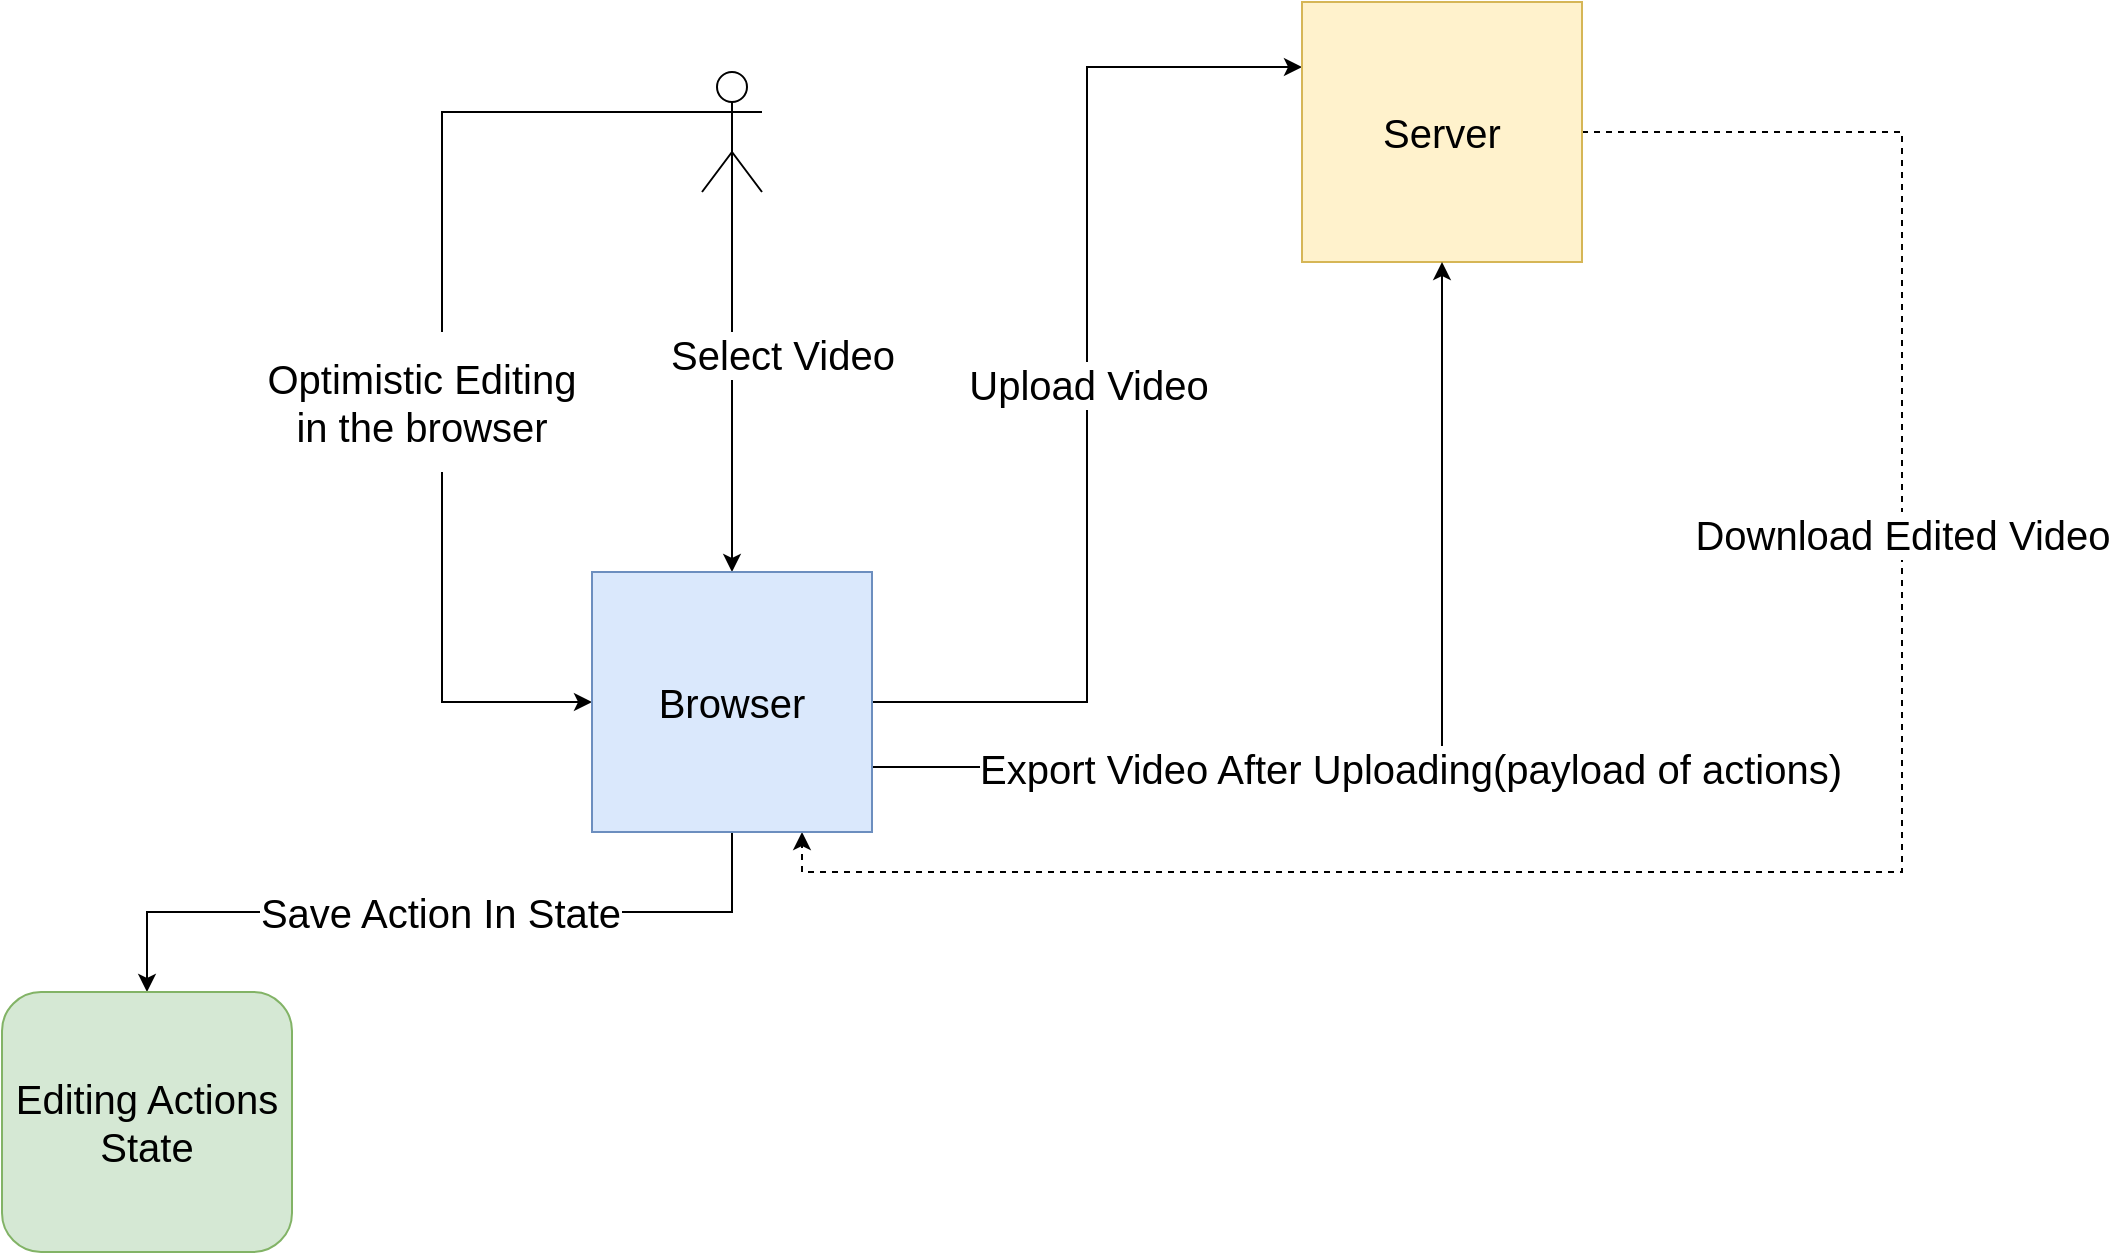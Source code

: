 <mxfile version="20.3.0" type="device"><diagram id="DD_TgRHGE6khnVS_71d-" name="Page-1"><mxGraphModel dx="2333" dy="916" grid="1" gridSize="10" guides="1" tooltips="1" connect="1" arrows="1" fold="1" page="1" pageScale="1" pageWidth="850" pageHeight="1100" math="0" shadow="0"><root><mxCell id="0"/><mxCell id="1" parent="0"/><mxCell id="uDiTM5bJ0jSExqY_SmTW-3" value="Upload Video" style="edgeStyle=orthogonalEdgeStyle;rounded=0;orthogonalLoop=1;jettySize=auto;html=1;exitX=1;exitY=0.5;exitDx=0;exitDy=0;entryX=0;entryY=0.25;entryDx=0;entryDy=0;fontSize=20;" edge="1" parent="1" source="uDiTM5bJ0jSExqY_SmTW-4" target="uDiTM5bJ0jSExqY_SmTW-2"><mxGeometry relative="1" as="geometry"/></mxCell><mxCell id="uDiTM5bJ0jSExqY_SmTW-5" value="Select Video" style="edgeStyle=orthogonalEdgeStyle;rounded=0;orthogonalLoop=1;jettySize=auto;html=1;exitX=0.5;exitY=0.5;exitDx=0;exitDy=0;exitPerimeter=0;fontSize=20;" edge="1" parent="1" source="uDiTM5bJ0jSExqY_SmTW-1" target="uDiTM5bJ0jSExqY_SmTW-4"><mxGeometry y="25" relative="1" as="geometry"><mxPoint y="1" as="offset"/></mxGeometry></mxCell><mxCell id="uDiTM5bJ0jSExqY_SmTW-13" style="edgeStyle=orthogonalEdgeStyle;rounded=0;orthogonalLoop=1;jettySize=auto;html=1;exitX=0;exitY=0.333;exitDx=0;exitDy=0;exitPerimeter=0;entryX=0;entryY=0.5;entryDx=0;entryDy=0;fontSize=20;" edge="1" parent="1" source="uDiTM5bJ0jSExqY_SmTW-1" target="uDiTM5bJ0jSExqY_SmTW-4"><mxGeometry relative="1" as="geometry"><Array as="points"><mxPoint x="10" y="280"/><mxPoint x="10" y="575"/></Array></mxGeometry></mxCell><mxCell id="uDiTM5bJ0jSExqY_SmTW-1" value="" style="shape=umlActor;verticalLabelPosition=bottom;verticalAlign=top;html=1;outlineConnect=0;fontSize=20;" vertex="1" parent="1"><mxGeometry x="140" y="260" width="30" height="60" as="geometry"/></mxCell><mxCell id="uDiTM5bJ0jSExqY_SmTW-17" value="Download Edited Video" style="edgeStyle=orthogonalEdgeStyle;rounded=0;orthogonalLoop=1;jettySize=auto;html=1;exitX=1;exitY=0.5;exitDx=0;exitDy=0;entryX=0.75;entryY=1;entryDx=0;entryDy=0;dashed=1;fontSize=20;" edge="1" parent="1" source="uDiTM5bJ0jSExqY_SmTW-2" target="uDiTM5bJ0jSExqY_SmTW-4"><mxGeometry x="-0.343" relative="1" as="geometry"><Array as="points"><mxPoint x="740" y="290"/><mxPoint x="740" y="660"/><mxPoint x="190" y="660"/></Array><mxPoint y="-1" as="offset"/></mxGeometry></mxCell><mxCell id="uDiTM5bJ0jSExqY_SmTW-2" value="Server" style="rounded=0;whiteSpace=wrap;html=1;fillColor=#fff2cc;strokeColor=#d6b656;fontSize=20;" vertex="1" parent="1"><mxGeometry x="440" y="225" width="140" height="130" as="geometry"/></mxCell><mxCell id="uDiTM5bJ0jSExqY_SmTW-15" value="Save Action In State" style="edgeStyle=orthogonalEdgeStyle;rounded=0;orthogonalLoop=1;jettySize=auto;html=1;exitX=0.5;exitY=1;exitDx=0;exitDy=0;fontSize=20;" edge="1" parent="1" source="uDiTM5bJ0jSExqY_SmTW-4" target="uDiTM5bJ0jSExqY_SmTW-10"><mxGeometry relative="1" as="geometry"/></mxCell><mxCell id="uDiTM5bJ0jSExqY_SmTW-16" value="Export Video After Uploading(payload of actions)" style="edgeStyle=orthogonalEdgeStyle;rounded=0;orthogonalLoop=1;jettySize=auto;html=1;exitX=1;exitY=0.75;exitDx=0;exitDy=0;entryX=0.5;entryY=1;entryDx=0;entryDy=0;fontSize=20;" edge="1" parent="1" source="uDiTM5bJ0jSExqY_SmTW-4" target="uDiTM5bJ0jSExqY_SmTW-2"><mxGeometry relative="1" as="geometry"/></mxCell><mxCell id="uDiTM5bJ0jSExqY_SmTW-4" value="Browser" style="rounded=0;whiteSpace=wrap;html=1;fillColor=#dae8fc;strokeColor=#6c8ebf;fontSize=20;" vertex="1" parent="1"><mxGeometry x="85" y="510" width="140" height="130" as="geometry"/></mxCell><mxCell id="uDiTM5bJ0jSExqY_SmTW-10" value="Editing Actions State" style="rounded=1;whiteSpace=wrap;html=1;fillColor=#d5e8d4;strokeColor=#82b366;fontSize=20;" vertex="1" parent="1"><mxGeometry x="-210" y="720" width="145" height="130" as="geometry"/></mxCell><mxCell id="uDiTM5bJ0jSExqY_SmTW-14" value="&lt;span style=&quot;font-size: 20px; background-color: rgb(255, 255, 255);&quot;&gt;Optimistic Editing in the browser&lt;/span&gt;" style="text;html=1;strokeColor=none;fillColor=default;align=center;verticalAlign=middle;whiteSpace=wrap;rounded=0;fontSize=20;" vertex="1" parent="1"><mxGeometry x="-80" y="390" width="160" height="70" as="geometry"/></mxCell></root></mxGraphModel></diagram></mxfile>